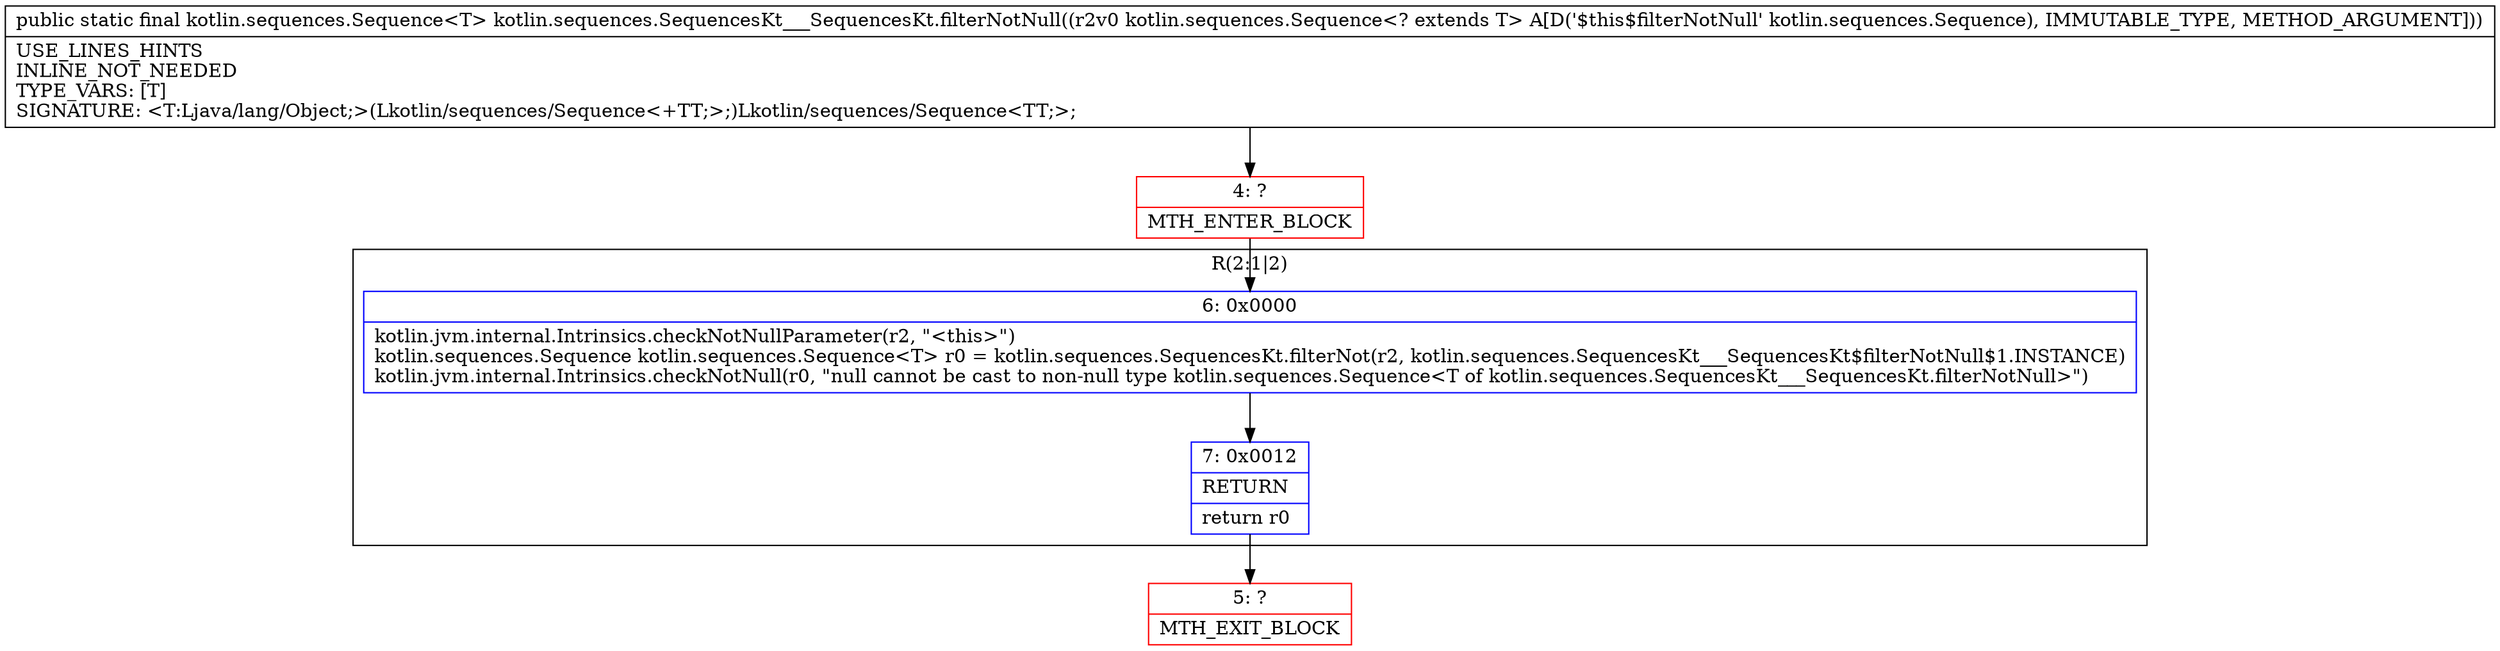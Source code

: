 digraph "CFG forkotlin.sequences.SequencesKt___SequencesKt.filterNotNull(Lkotlin\/sequences\/Sequence;)Lkotlin\/sequences\/Sequence;" {
subgraph cluster_Region_1186351169 {
label = "R(2:1|2)";
node [shape=record,color=blue];
Node_6 [shape=record,label="{6\:\ 0x0000|kotlin.jvm.internal.Intrinsics.checkNotNullParameter(r2, \"\<this\>\")\lkotlin.sequences.Sequence kotlin.sequences.Sequence\<T\> r0 = kotlin.sequences.SequencesKt.filterNot(r2, kotlin.sequences.SequencesKt___SequencesKt$filterNotNull$1.INSTANCE)\lkotlin.jvm.internal.Intrinsics.checkNotNull(r0, \"null cannot be cast to non\-null type kotlin.sequences.Sequence\<T of kotlin.sequences.SequencesKt___SequencesKt.filterNotNull\>\")\l}"];
Node_7 [shape=record,label="{7\:\ 0x0012|RETURN\l|return r0\l}"];
}
Node_4 [shape=record,color=red,label="{4\:\ ?|MTH_ENTER_BLOCK\l}"];
Node_5 [shape=record,color=red,label="{5\:\ ?|MTH_EXIT_BLOCK\l}"];
MethodNode[shape=record,label="{public static final kotlin.sequences.Sequence\<T\> kotlin.sequences.SequencesKt___SequencesKt.filterNotNull((r2v0 kotlin.sequences.Sequence\<? extends T\> A[D('$this$filterNotNull' kotlin.sequences.Sequence), IMMUTABLE_TYPE, METHOD_ARGUMENT]))  | USE_LINES_HINTS\lINLINE_NOT_NEEDED\lTYPE_VARS: [T]\lSIGNATURE: \<T:Ljava\/lang\/Object;\>(Lkotlin\/sequences\/Sequence\<+TT;\>;)Lkotlin\/sequences\/Sequence\<TT;\>;\l}"];
MethodNode -> Node_4;Node_6 -> Node_7;
Node_7 -> Node_5;
Node_4 -> Node_6;
}


